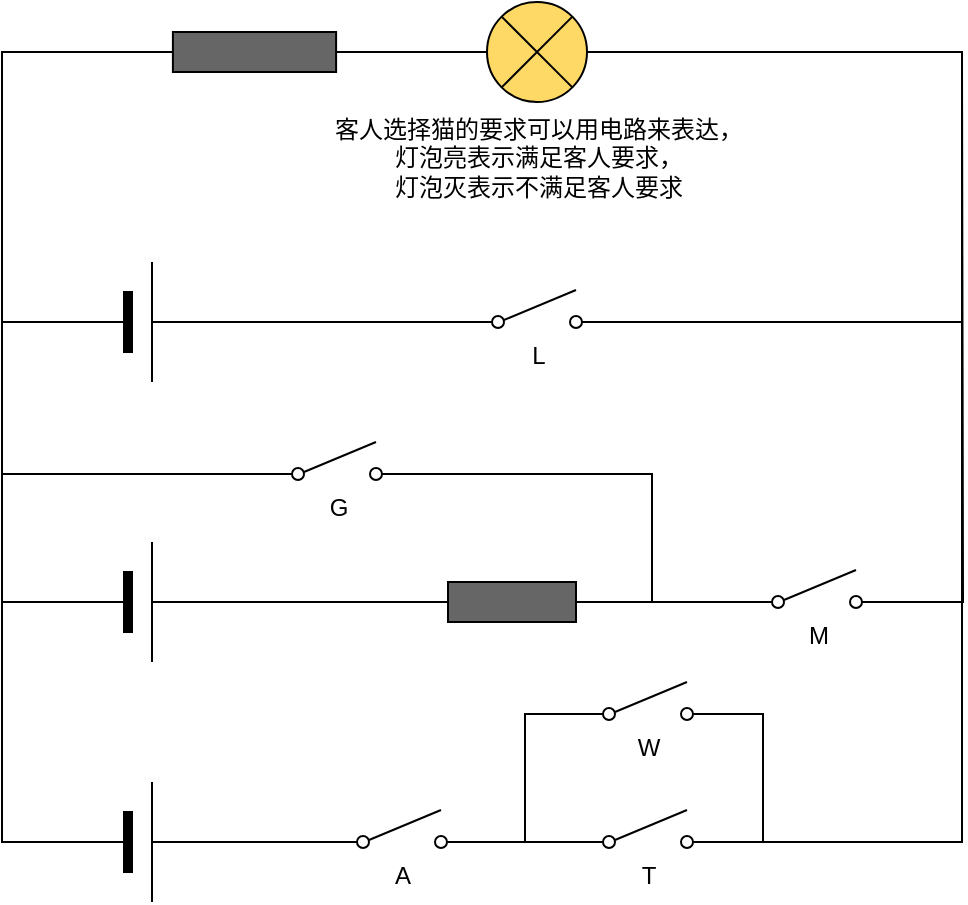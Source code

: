 <mxfile version="13.9.2" type="github">
  <diagram id="0518Sp9LOoLVNT5GreWZ" name="第 1 页">
    <mxGraphModel dx="1298" dy="739" grid="1" gridSize="10" guides="1" tooltips="1" connect="1" arrows="1" fold="1" page="1" pageScale="1" pageWidth="827" pageHeight="1169" math="0" shadow="0">
      <root>
        <mxCell id="0" />
        <mxCell id="1" parent="0" />
        <mxCell id="vOKVmkav1Vdbup5ljc1q-16" style="edgeStyle=orthogonalEdgeStyle;rounded=0;orthogonalLoop=1;jettySize=auto;html=1;exitX=0;exitY=0.5;exitDx=0;exitDy=0;exitPerimeter=0;endArrow=none;endFill=0;" edge="1" parent="1" source="vOKVmkav1Vdbup5ljc1q-34">
          <mxGeometry relative="1" as="geometry">
            <mxPoint x="120" y="450" as="targetPoint" />
            <Array as="points">
              <mxPoint x="160" y="175" />
              <mxPoint x="100" y="175" />
              <mxPoint x="100" y="450" />
            </Array>
          </mxGeometry>
        </mxCell>
        <mxCell id="vOKVmkav1Vdbup5ljc1q-1" value="客人选择猫的要求可以用电路来表达，&lt;br&gt;灯泡亮表示满足客人要求，&lt;br&gt;灯泡灭表示不满足客人要求" style="pointerEvents=1;verticalLabelPosition=bottom;shadow=0;dashed=0;align=center;html=1;verticalAlign=top;shape=mxgraph.electrical.miscellaneous.light_bulb;fillColor=#FFD966;" vertex="1" parent="1">
          <mxGeometry x="337.5" y="150" width="60" height="50" as="geometry" />
        </mxCell>
        <mxCell id="vOKVmkav1Vdbup5ljc1q-32" style="edgeStyle=orthogonalEdgeStyle;rounded=0;orthogonalLoop=1;jettySize=auto;html=1;exitX=1;exitY=0.84;exitDx=0;exitDy=0;exitPerimeter=0;entryX=1;entryY=0.5;entryDx=0;entryDy=0;entryPerimeter=0;endArrow=none;endFill=0;" edge="1" parent="1" source="vOKVmkav1Vdbup5ljc1q-2" target="vOKVmkav1Vdbup5ljc1q-1">
          <mxGeometry relative="1" as="geometry">
            <Array as="points">
              <mxPoint x="580" y="570" />
              <mxPoint x="580" y="175" />
            </Array>
          </mxGeometry>
        </mxCell>
        <mxCell id="vOKVmkav1Vdbup5ljc1q-2" value="T" style="pointerEvents=1;verticalLabelPosition=bottom;shadow=0;dashed=0;align=center;html=1;verticalAlign=top;shape=mxgraph.electrical.electro-mechanical.simple_switch;" vertex="1" parent="1">
          <mxGeometry x="385.5" y="554" width="75" height="19" as="geometry" />
        </mxCell>
        <mxCell id="vOKVmkav1Vdbup5ljc1q-29" style="edgeStyle=orthogonalEdgeStyle;rounded=0;orthogonalLoop=1;jettySize=auto;html=1;exitX=1;exitY=0.84;exitDx=0;exitDy=0;exitPerimeter=0;entryX=0;entryY=0.84;entryDx=0;entryDy=0;entryPerimeter=0;endArrow=none;endFill=0;" edge="1" parent="1" source="vOKVmkav1Vdbup5ljc1q-3" target="vOKVmkav1Vdbup5ljc1q-2">
          <mxGeometry relative="1" as="geometry" />
        </mxCell>
        <mxCell id="vOKVmkav1Vdbup5ljc1q-30" style="edgeStyle=orthogonalEdgeStyle;rounded=0;orthogonalLoop=1;jettySize=auto;html=1;exitX=1;exitY=0.84;exitDx=0;exitDy=0;exitPerimeter=0;entryX=0;entryY=0.84;entryDx=0;entryDy=0;entryPerimeter=0;endArrow=none;endFill=0;" edge="1" parent="1" source="vOKVmkav1Vdbup5ljc1q-3" target="vOKVmkav1Vdbup5ljc1q-4">
          <mxGeometry relative="1" as="geometry" />
        </mxCell>
        <mxCell id="vOKVmkav1Vdbup5ljc1q-3" value="A" style="pointerEvents=1;verticalLabelPosition=bottom;shadow=0;dashed=0;align=center;html=1;verticalAlign=top;shape=mxgraph.electrical.electro-mechanical.simple_switch;" vertex="1" parent="1">
          <mxGeometry x="262.5" y="554" width="75" height="19" as="geometry" />
        </mxCell>
        <mxCell id="vOKVmkav1Vdbup5ljc1q-31" style="edgeStyle=orthogonalEdgeStyle;rounded=0;orthogonalLoop=1;jettySize=auto;html=1;exitX=1;exitY=0.84;exitDx=0;exitDy=0;exitPerimeter=0;entryX=1;entryY=0.84;entryDx=0;entryDy=0;entryPerimeter=0;endArrow=none;endFill=0;" edge="1" parent="1" source="vOKVmkav1Vdbup5ljc1q-4" target="vOKVmkav1Vdbup5ljc1q-2">
          <mxGeometry relative="1" as="geometry" />
        </mxCell>
        <mxCell id="vOKVmkav1Vdbup5ljc1q-4" value="W" style="pointerEvents=1;verticalLabelPosition=bottom;shadow=0;dashed=0;align=center;html=1;verticalAlign=top;shape=mxgraph.electrical.electro-mechanical.simple_switch;" vertex="1" parent="1">
          <mxGeometry x="385.5" y="490" width="75" height="19" as="geometry" />
        </mxCell>
        <mxCell id="vOKVmkav1Vdbup5ljc1q-13" style="edgeStyle=orthogonalEdgeStyle;rounded=0;orthogonalLoop=1;jettySize=auto;html=1;exitX=0;exitY=0.84;exitDx=0;exitDy=0;exitPerimeter=0;entryX=0;entryY=0.5;entryDx=0;entryDy=0;entryPerimeter=0;endArrow=none;endFill=0;" edge="1" parent="1" source="vOKVmkav1Vdbup5ljc1q-5" target="vOKVmkav1Vdbup5ljc1q-10">
          <mxGeometry relative="1" as="geometry" />
        </mxCell>
        <mxCell id="vOKVmkav1Vdbup5ljc1q-14" style="edgeStyle=orthogonalEdgeStyle;rounded=0;orthogonalLoop=1;jettySize=auto;html=1;exitX=1;exitY=0.84;exitDx=0;exitDy=0;exitPerimeter=0;entryX=1;entryY=0.5;entryDx=0;entryDy=0;entryPerimeter=0;endArrow=none;endFill=0;" edge="1" parent="1" source="vOKVmkav1Vdbup5ljc1q-5" target="vOKVmkav1Vdbup5ljc1q-6">
          <mxGeometry relative="1" as="geometry" />
        </mxCell>
        <mxCell id="vOKVmkav1Vdbup5ljc1q-5" value="G" style="pointerEvents=1;verticalLabelPosition=bottom;shadow=0;dashed=0;align=center;html=1;verticalAlign=top;shape=mxgraph.electrical.electro-mechanical.simple_switch;" vertex="1" parent="1">
          <mxGeometry x="230" y="370" width="75" height="19" as="geometry" />
        </mxCell>
        <mxCell id="vOKVmkav1Vdbup5ljc1q-12" style="edgeStyle=orthogonalEdgeStyle;rounded=0;orthogonalLoop=1;jettySize=auto;html=1;exitX=0;exitY=0.5;exitDx=0;exitDy=0;exitPerimeter=0;endArrow=none;endFill=0;" edge="1" parent="1" source="vOKVmkav1Vdbup5ljc1q-6" target="vOKVmkav1Vdbup5ljc1q-10">
          <mxGeometry relative="1" as="geometry" />
        </mxCell>
        <mxCell id="vOKVmkav1Vdbup5ljc1q-6" value="" style="pointerEvents=1;verticalLabelPosition=bottom;shadow=0;dashed=0;align=center;html=1;verticalAlign=top;shape=mxgraph.electrical.resistors.resistor_1;fillColor=#666666;" vertex="1" parent="1">
          <mxGeometry x="305" y="440" width="100" height="20" as="geometry" />
        </mxCell>
        <mxCell id="vOKVmkav1Vdbup5ljc1q-17" style="edgeStyle=orthogonalEdgeStyle;rounded=0;orthogonalLoop=1;jettySize=auto;html=1;exitX=0;exitY=0.84;exitDx=0;exitDy=0;exitPerimeter=0;endArrow=none;endFill=0;" edge="1" parent="1" source="vOKVmkav1Vdbup5ljc1q-7">
          <mxGeometry relative="1" as="geometry">
            <mxPoint x="420" y="450" as="targetPoint" />
          </mxGeometry>
        </mxCell>
        <mxCell id="vOKVmkav1Vdbup5ljc1q-39" style="edgeStyle=orthogonalEdgeStyle;rounded=0;orthogonalLoop=1;jettySize=auto;html=1;exitX=1;exitY=0.84;exitDx=0;exitDy=0;exitPerimeter=0;endArrow=none;endFill=0;" edge="1" parent="1" source="vOKVmkav1Vdbup5ljc1q-7">
          <mxGeometry relative="1" as="geometry">
            <mxPoint x="580" y="180" as="targetPoint" />
          </mxGeometry>
        </mxCell>
        <mxCell id="vOKVmkav1Vdbup5ljc1q-7" value="M" style="pointerEvents=1;verticalLabelPosition=bottom;shadow=0;dashed=0;align=center;html=1;verticalAlign=top;shape=mxgraph.electrical.electro-mechanical.simple_switch;" vertex="1" parent="1">
          <mxGeometry x="470" y="434" width="75" height="19" as="geometry" />
        </mxCell>
        <mxCell id="vOKVmkav1Vdbup5ljc1q-18" style="edgeStyle=orthogonalEdgeStyle;rounded=0;orthogonalLoop=1;jettySize=auto;html=1;exitX=1;exitY=0.5;exitDx=0;exitDy=0;exitPerimeter=0;entryX=0;entryY=0.84;entryDx=0;entryDy=0;entryPerimeter=0;endArrow=none;endFill=0;" edge="1" parent="1" source="vOKVmkav1Vdbup5ljc1q-9" target="vOKVmkav1Vdbup5ljc1q-3">
          <mxGeometry relative="1" as="geometry" />
        </mxCell>
        <mxCell id="vOKVmkav1Vdbup5ljc1q-9" value="" style="verticalLabelPosition=bottom;shadow=0;dashed=0;align=center;fillColor=#000000;html=1;verticalAlign=top;strokeWidth=1;shape=mxgraph.electrical.miscellaneous.monocell_battery;" vertex="1" parent="1">
          <mxGeometry x="120" y="540" width="100" height="60" as="geometry" />
        </mxCell>
        <mxCell id="vOKVmkav1Vdbup5ljc1q-10" value="" style="verticalLabelPosition=bottom;shadow=0;dashed=0;align=center;fillColor=#000000;html=1;verticalAlign=top;strokeWidth=1;shape=mxgraph.electrical.miscellaneous.monocell_battery;" vertex="1" parent="1">
          <mxGeometry x="120" y="420" width="100" height="60" as="geometry" />
        </mxCell>
        <mxCell id="vOKVmkav1Vdbup5ljc1q-27" style="edgeStyle=orthogonalEdgeStyle;rounded=0;orthogonalLoop=1;jettySize=auto;html=1;exitX=1;exitY=0.5;exitDx=0;exitDy=0;exitPerimeter=0;entryX=0;entryY=0.84;entryDx=0;entryDy=0;entryPerimeter=0;endArrow=none;endFill=0;" edge="1" parent="1" source="vOKVmkav1Vdbup5ljc1q-25" target="vOKVmkav1Vdbup5ljc1q-26">
          <mxGeometry relative="1" as="geometry" />
        </mxCell>
        <mxCell id="vOKVmkav1Vdbup5ljc1q-40" style="edgeStyle=orthogonalEdgeStyle;rounded=0;orthogonalLoop=1;jettySize=auto;html=1;exitX=0;exitY=0.5;exitDx=0;exitDy=0;exitPerimeter=0;endArrow=none;endFill=0;" edge="1" parent="1" source="vOKVmkav1Vdbup5ljc1q-25">
          <mxGeometry relative="1" as="geometry">
            <mxPoint x="100" y="310" as="targetPoint" />
          </mxGeometry>
        </mxCell>
        <mxCell id="vOKVmkav1Vdbup5ljc1q-25" value="" style="verticalLabelPosition=bottom;shadow=0;dashed=0;align=center;fillColor=#000000;html=1;verticalAlign=top;strokeWidth=1;shape=mxgraph.electrical.miscellaneous.monocell_battery;" vertex="1" parent="1">
          <mxGeometry x="120" y="280" width="100" height="60" as="geometry" />
        </mxCell>
        <mxCell id="vOKVmkav1Vdbup5ljc1q-37" style="edgeStyle=orthogonalEdgeStyle;rounded=0;orthogonalLoop=1;jettySize=auto;html=1;exitX=1;exitY=0.84;exitDx=0;exitDy=0;exitPerimeter=0;entryX=1;entryY=0.5;entryDx=0;entryDy=0;entryPerimeter=0;endArrow=none;endFill=0;" edge="1" parent="1" source="vOKVmkav1Vdbup5ljc1q-26" target="vOKVmkav1Vdbup5ljc1q-1">
          <mxGeometry relative="1" as="geometry">
            <Array as="points">
              <mxPoint x="580" y="310" />
              <mxPoint x="580" y="175" />
            </Array>
          </mxGeometry>
        </mxCell>
        <mxCell id="vOKVmkav1Vdbup5ljc1q-26" value="L" style="pointerEvents=1;verticalLabelPosition=bottom;shadow=0;dashed=0;align=center;html=1;verticalAlign=top;shape=mxgraph.electrical.electro-mechanical.simple_switch;" vertex="1" parent="1">
          <mxGeometry x="330" y="294" width="75" height="19" as="geometry" />
        </mxCell>
        <mxCell id="vOKVmkav1Vdbup5ljc1q-35" style="edgeStyle=orthogonalEdgeStyle;rounded=0;orthogonalLoop=1;jettySize=auto;html=1;exitX=1;exitY=0.5;exitDx=0;exitDy=0;exitPerimeter=0;entryX=0;entryY=0.5;entryDx=0;entryDy=0;entryPerimeter=0;endArrow=none;endFill=0;" edge="1" parent="1" source="vOKVmkav1Vdbup5ljc1q-34" target="vOKVmkav1Vdbup5ljc1q-1">
          <mxGeometry relative="1" as="geometry" />
        </mxCell>
        <mxCell id="vOKVmkav1Vdbup5ljc1q-36" style="edgeStyle=orthogonalEdgeStyle;rounded=0;orthogonalLoop=1;jettySize=auto;html=1;exitX=0;exitY=0.5;exitDx=0;exitDy=0;exitPerimeter=0;entryX=0;entryY=0.5;entryDx=0;entryDy=0;entryPerimeter=0;endArrow=none;endFill=0;" edge="1" parent="1" source="vOKVmkav1Vdbup5ljc1q-34" target="vOKVmkav1Vdbup5ljc1q-9">
          <mxGeometry relative="1" as="geometry" />
        </mxCell>
        <mxCell id="vOKVmkav1Vdbup5ljc1q-34" value="" style="pointerEvents=1;verticalLabelPosition=bottom;shadow=0;dashed=0;align=center;html=1;verticalAlign=top;shape=mxgraph.electrical.resistors.resistor_1;fillColor=#666666;" vertex="1" parent="1">
          <mxGeometry x="162.5" y="165" width="127.5" height="20" as="geometry" />
        </mxCell>
      </root>
    </mxGraphModel>
  </diagram>
</mxfile>
